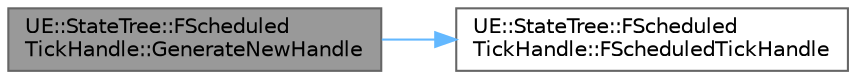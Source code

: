 digraph "UE::StateTree::FScheduledTickHandle::GenerateNewHandle"
{
 // INTERACTIVE_SVG=YES
 // LATEX_PDF_SIZE
  bgcolor="transparent";
  edge [fontname=Helvetica,fontsize=10,labelfontname=Helvetica,labelfontsize=10];
  node [fontname=Helvetica,fontsize=10,shape=box,height=0.2,width=0.4];
  rankdir="LR";
  Node1 [id="Node000001",label="UE::StateTree::FScheduled\lTickHandle::GenerateNewHandle",height=0.2,width=0.4,color="gray40", fillcolor="grey60", style="filled", fontcolor="black",tooltip=" "];
  Node1 -> Node2 [id="edge1_Node000001_Node000002",color="steelblue1",style="solid",tooltip=" "];
  Node2 [id="Node000002",label="UE::StateTree::FScheduled\lTickHandle::FScheduledTickHandle",height=0.2,width=0.4,color="grey40", fillcolor="white", style="filled",URL="$dc/db6/structUE_1_1StateTree_1_1FScheduledTickHandle.html#ae5e1238bdc77e63b7622a2825a9a63ae",tooltip=" "];
}
